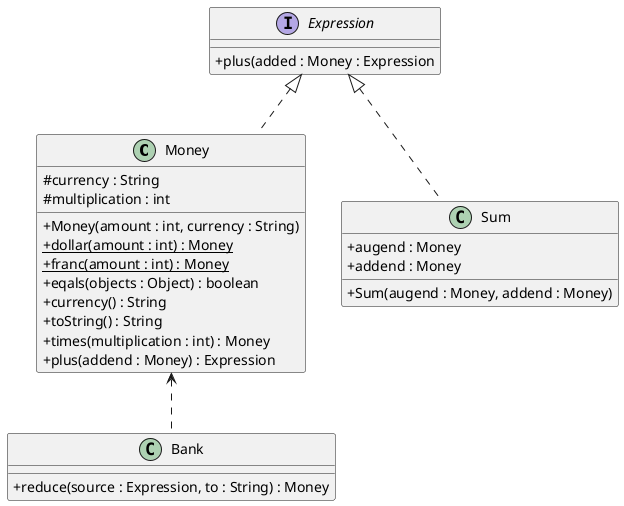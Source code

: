 @startuml
'https://plantuml.com/class-diagram
skinparam classAttributeIconSize 0
/' 13장 : 더하기 기능 (내부구현)
'/
class Money
interface Expression
class Bank
class Sum

Expression <|.. Money
Money <.. Bank
Expression <|.. Sum

class Money{
 #currency : String
 #multiplication : int
 +Money(amount : int, currency : String)
 +dollar(amount : int) : {static} Money
 +franc(amount : int) : {static} Money
 +eqals(objects : Object) : boolean
 +currency() : String
 +toString() : String
 +times(multiplication : int) : Money
 +plus(addend : Money) : Expression
}
interface Expression{
 +plus(added : Money : Expression
}
class Bank{
 +reduce(source : Expression, to : String) : Money
}
class Sum{
 +augend : Money
 +addend : Money
 +Sum(augend : Money, addend : Money)
}
@enduml
